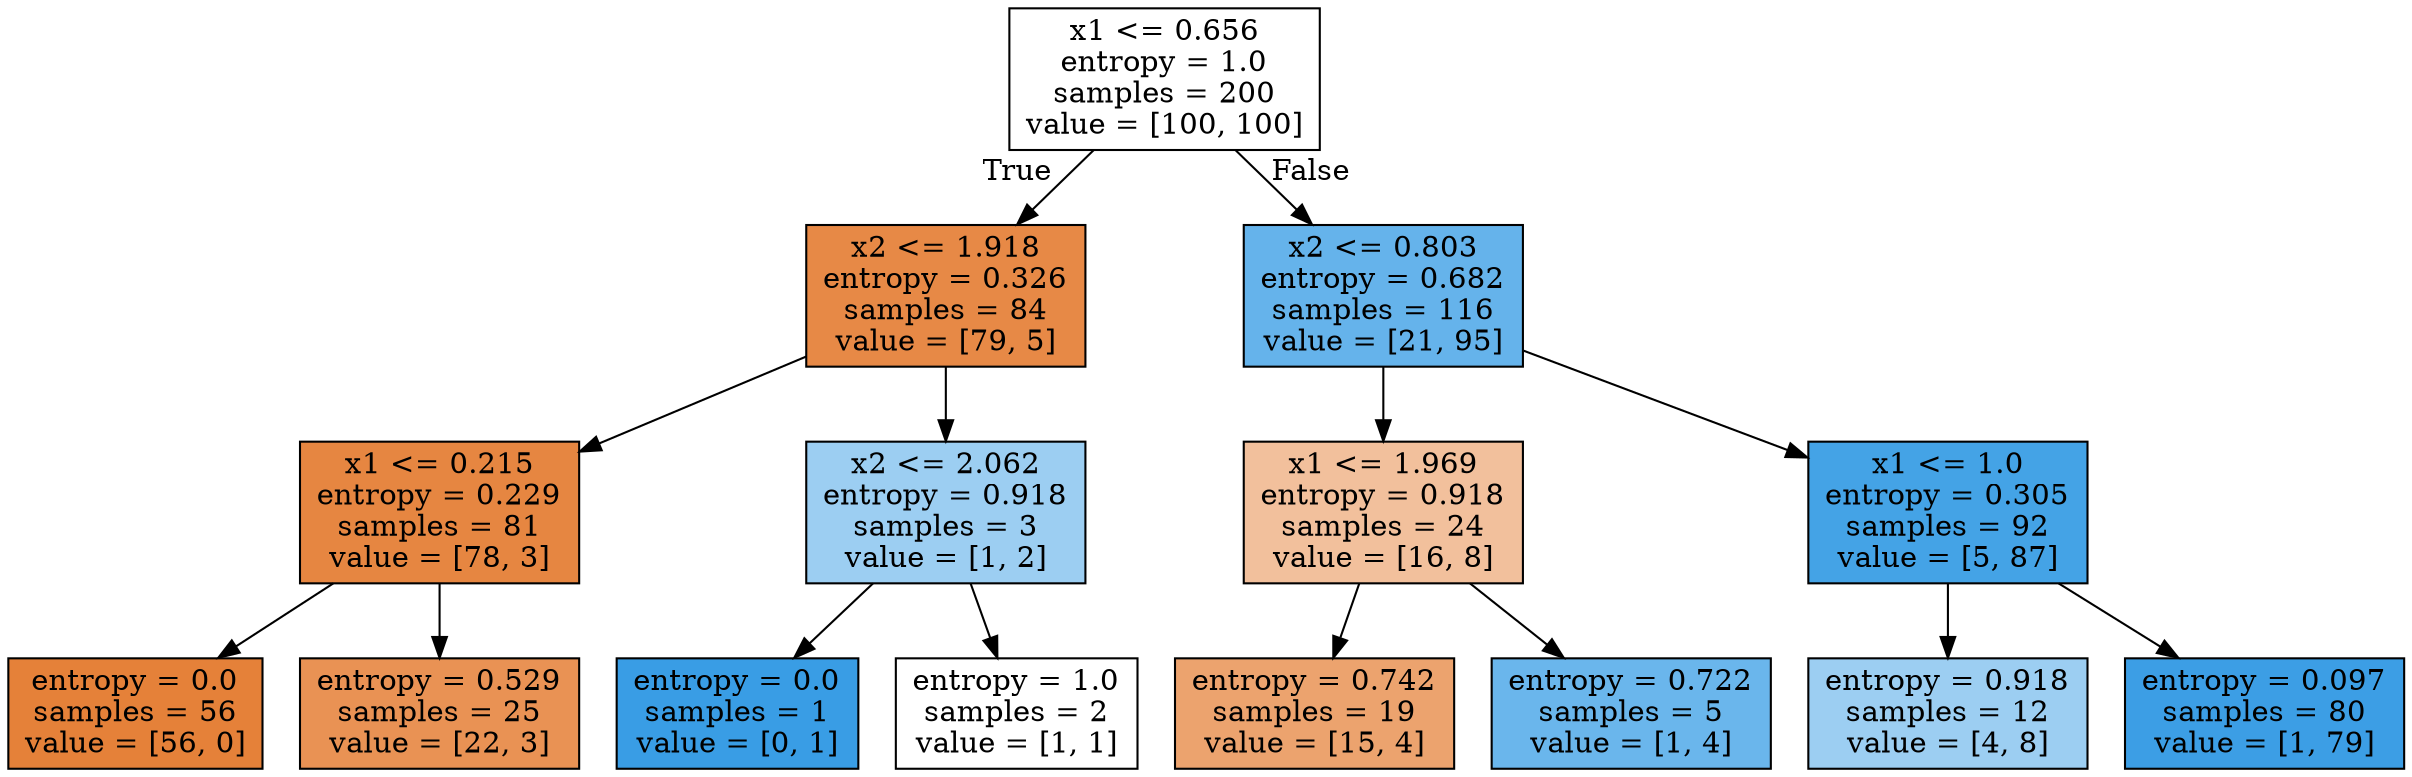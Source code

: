 digraph Tree {
node [shape=box, style="filled", color="black"] ;
0 [label="x1 <= 0.656\nentropy = 1.0\nsamples = 200\nvalue = [100, 100]", fillcolor="#ffffff"] ;
1 [label="x2 <= 1.918\nentropy = 0.326\nsamples = 84\nvalue = [79, 5]", fillcolor="#e78946"] ;
0 -> 1 [labeldistance=2.5, labelangle=45, headlabel="True"] ;
2 [label="x1 <= 0.215\nentropy = 0.229\nsamples = 81\nvalue = [78, 3]", fillcolor="#e68641"] ;
1 -> 2 ;
3 [label="entropy = 0.0\nsamples = 56\nvalue = [56, 0]", fillcolor="#e58139"] ;
2 -> 3 ;
4 [label="entropy = 0.529\nsamples = 25\nvalue = [22, 3]", fillcolor="#e99254"] ;
2 -> 4 ;
5 [label="x2 <= 2.062\nentropy = 0.918\nsamples = 3\nvalue = [1, 2]", fillcolor="#9ccef2"] ;
1 -> 5 ;
6 [label="entropy = 0.0\nsamples = 1\nvalue = [0, 1]", fillcolor="#399de5"] ;
5 -> 6 ;
7 [label="entropy = 1.0\nsamples = 2\nvalue = [1, 1]", fillcolor="#ffffff"] ;
5 -> 7 ;
8 [label="x2 <= 0.803\nentropy = 0.682\nsamples = 116\nvalue = [21, 95]", fillcolor="#65b3eb"] ;
0 -> 8 [labeldistance=2.5, labelangle=-45, headlabel="False"] ;
9 [label="x1 <= 1.969\nentropy = 0.918\nsamples = 24\nvalue = [16, 8]", fillcolor="#f2c09c"] ;
8 -> 9 ;
10 [label="entropy = 0.742\nsamples = 19\nvalue = [15, 4]", fillcolor="#eca36e"] ;
9 -> 10 ;
11 [label="entropy = 0.722\nsamples = 5\nvalue = [1, 4]", fillcolor="#6ab6ec"] ;
9 -> 11 ;
12 [label="x1 <= 1.0\nentropy = 0.305\nsamples = 92\nvalue = [5, 87]", fillcolor="#44a3e6"] ;
8 -> 12 ;
13 [label="entropy = 0.918\nsamples = 12\nvalue = [4, 8]", fillcolor="#9ccef2"] ;
12 -> 13 ;
14 [label="entropy = 0.097\nsamples = 80\nvalue = [1, 79]", fillcolor="#3c9ee5"] ;
12 -> 14 ;
}